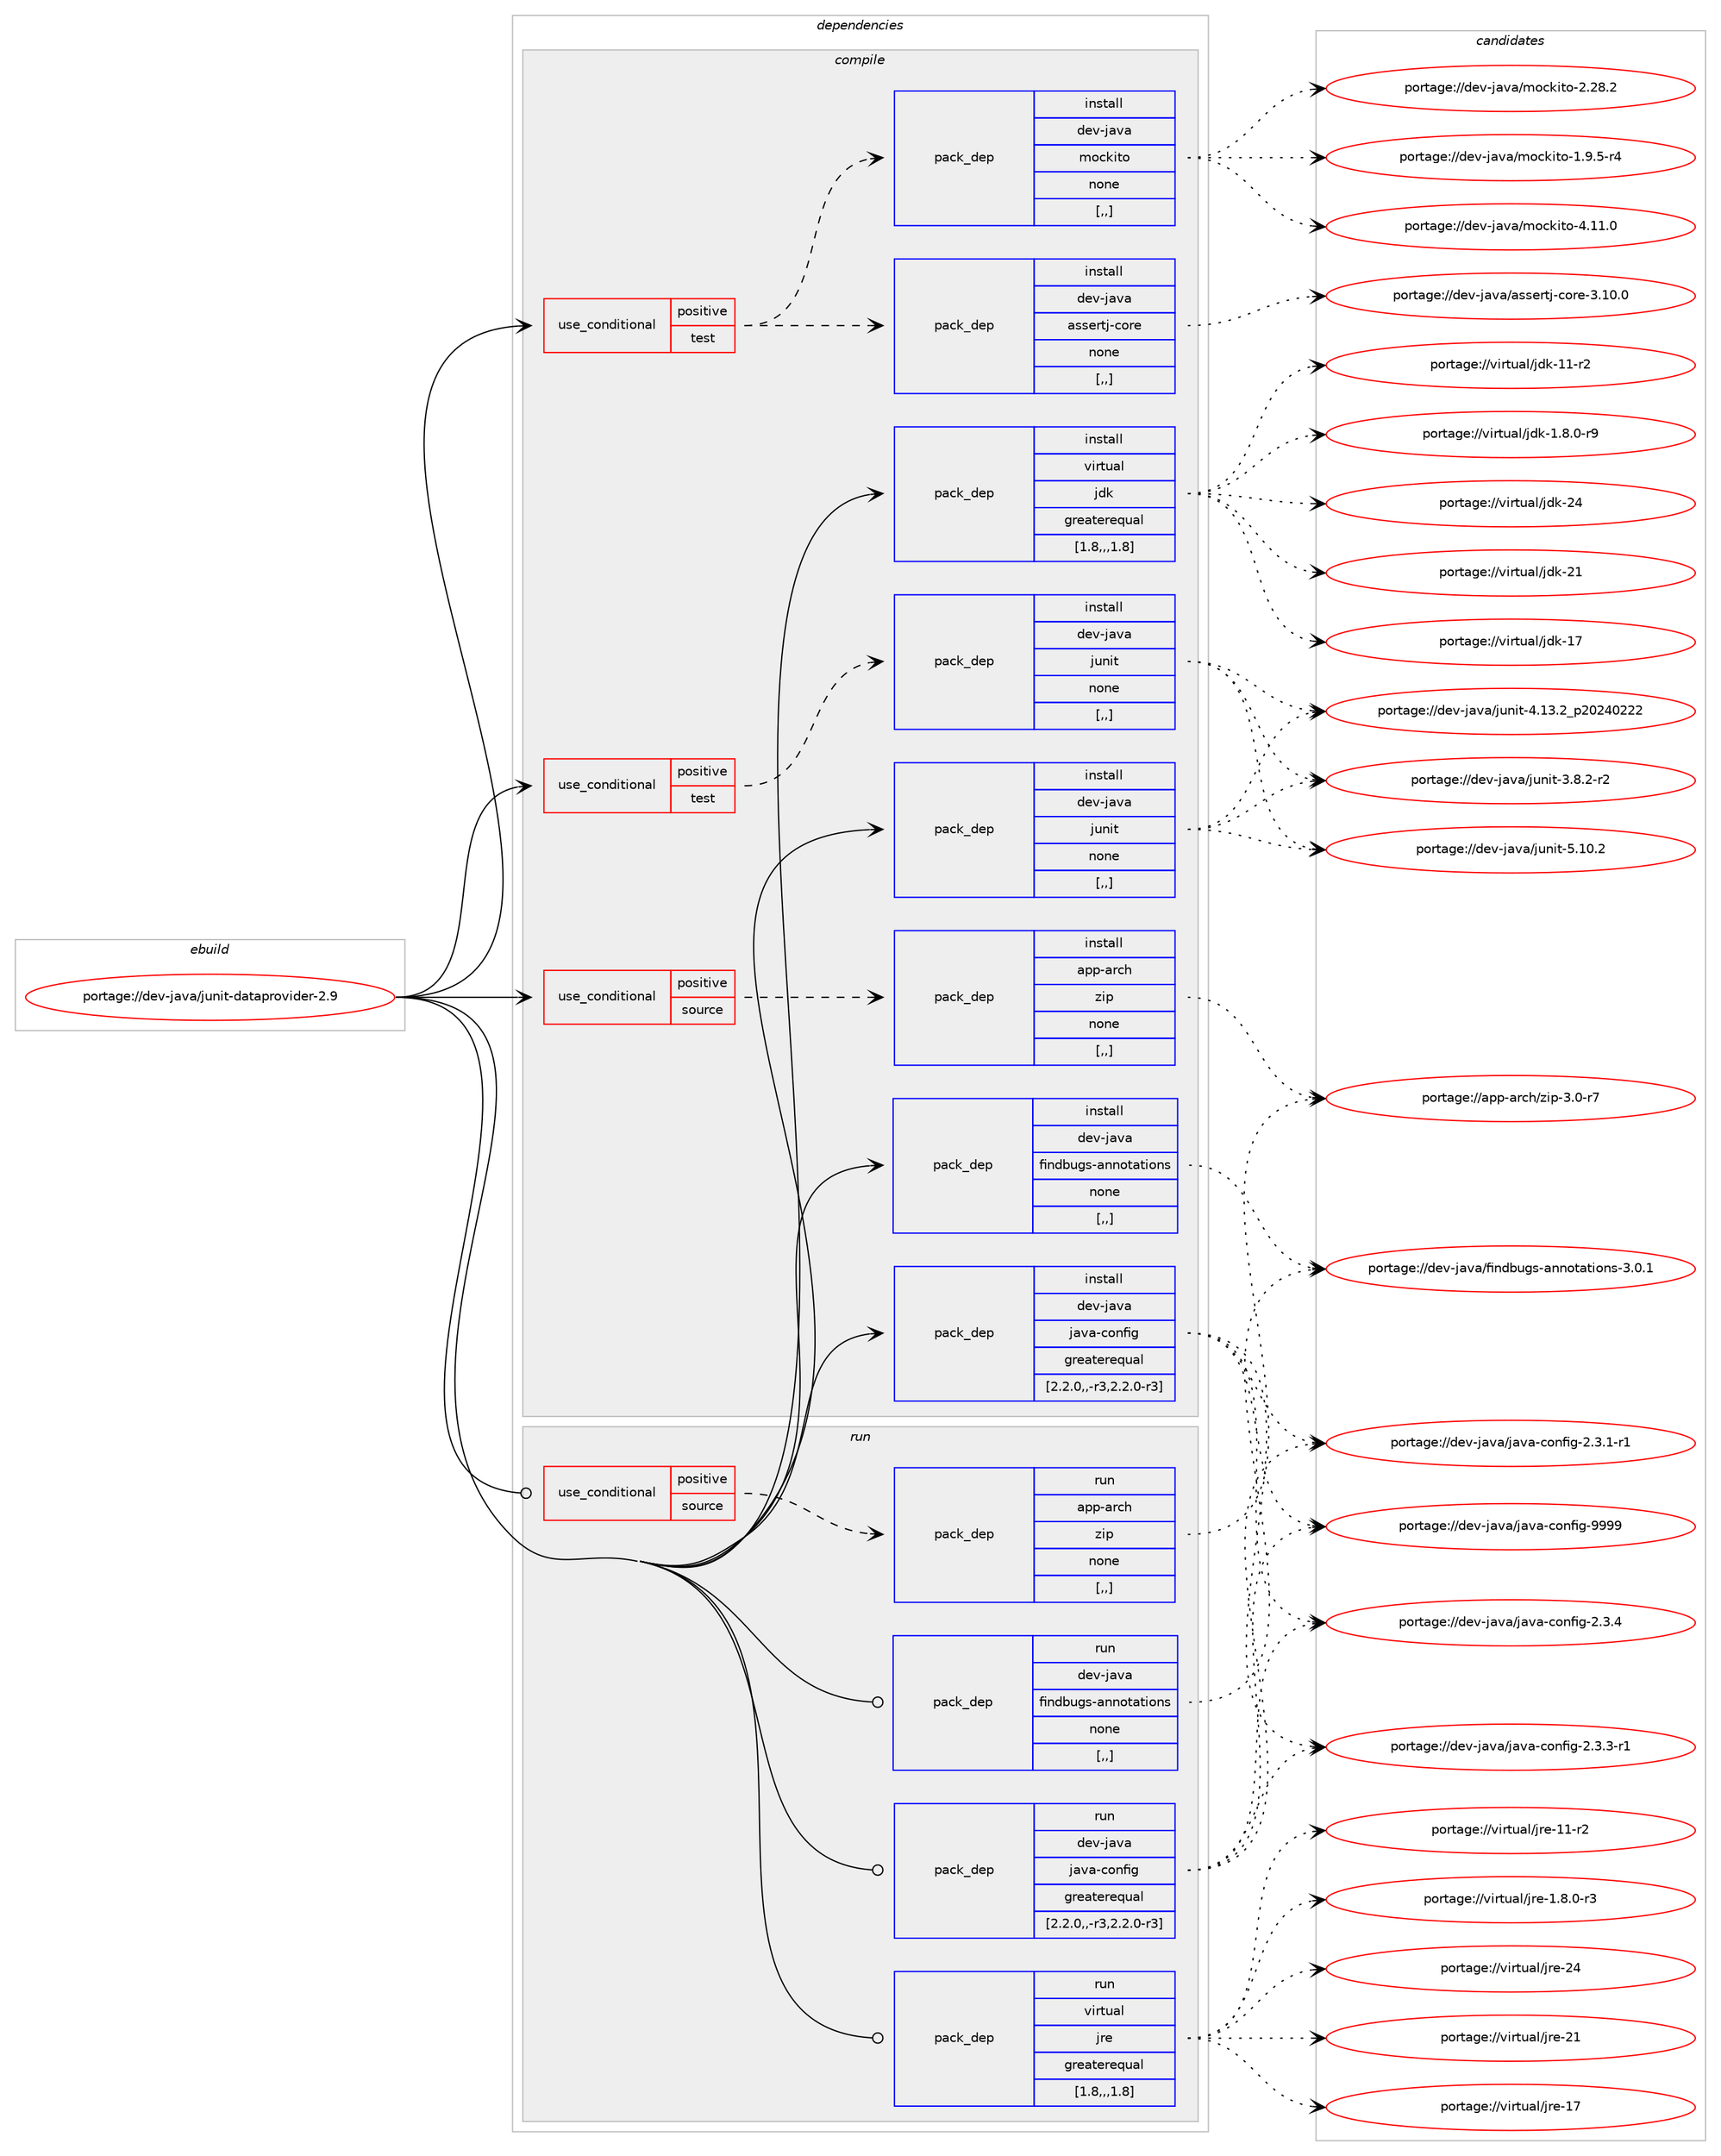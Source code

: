 digraph prolog {

# *************
# Graph options
# *************

newrank=true;
concentrate=true;
compound=true;
graph [rankdir=LR,fontname=Helvetica,fontsize=10,ranksep=1.5];#, ranksep=2.5, nodesep=0.2];
edge  [arrowhead=vee];
node  [fontname=Helvetica,fontsize=10];

# **********
# The ebuild
# **********

subgraph cluster_leftcol {
color=gray;
label=<<i>ebuild</i>>;
id [label="portage://dev-java/junit-dataprovider-2.9", color=red, width=4, href="../dev-java/junit-dataprovider-2.9.svg"];
}

# ****************
# The dependencies
# ****************

subgraph cluster_midcol {
color=gray;
label=<<i>dependencies</i>>;
subgraph cluster_compile {
fillcolor="#eeeeee";
style=filled;
label=<<i>compile</i>>;
subgraph cond22160 {
dependency95891 [label=<<TABLE BORDER="0" CELLBORDER="1" CELLSPACING="0" CELLPADDING="4"><TR><TD ROWSPAN="3" CELLPADDING="10">use_conditional</TD></TR><TR><TD>positive</TD></TR><TR><TD>source</TD></TR></TABLE>>, shape=none, color=red];
subgraph pack72674 {
dependency95892 [label=<<TABLE BORDER="0" CELLBORDER="1" CELLSPACING="0" CELLPADDING="4" WIDTH="220"><TR><TD ROWSPAN="6" CELLPADDING="30">pack_dep</TD></TR><TR><TD WIDTH="110">install</TD></TR><TR><TD>app-arch</TD></TR><TR><TD>zip</TD></TR><TR><TD>none</TD></TR><TR><TD>[,,]</TD></TR></TABLE>>, shape=none, color=blue];
}
dependency95891:e -> dependency95892:w [weight=20,style="dashed",arrowhead="vee"];
}
id:e -> dependency95891:w [weight=20,style="solid",arrowhead="vee"];
subgraph cond22161 {
dependency95893 [label=<<TABLE BORDER="0" CELLBORDER="1" CELLSPACING="0" CELLPADDING="4"><TR><TD ROWSPAN="3" CELLPADDING="10">use_conditional</TD></TR><TR><TD>positive</TD></TR><TR><TD>test</TD></TR></TABLE>>, shape=none, color=red];
subgraph pack72675 {
dependency95894 [label=<<TABLE BORDER="0" CELLBORDER="1" CELLSPACING="0" CELLPADDING="4" WIDTH="220"><TR><TD ROWSPAN="6" CELLPADDING="30">pack_dep</TD></TR><TR><TD WIDTH="110">install</TD></TR><TR><TD>dev-java</TD></TR><TR><TD>assertj-core</TD></TR><TR><TD>none</TD></TR><TR><TD>[,,]</TD></TR></TABLE>>, shape=none, color=blue];
}
dependency95893:e -> dependency95894:w [weight=20,style="dashed",arrowhead="vee"];
subgraph pack72676 {
dependency95895 [label=<<TABLE BORDER="0" CELLBORDER="1" CELLSPACING="0" CELLPADDING="4" WIDTH="220"><TR><TD ROWSPAN="6" CELLPADDING="30">pack_dep</TD></TR><TR><TD WIDTH="110">install</TD></TR><TR><TD>dev-java</TD></TR><TR><TD>mockito</TD></TR><TR><TD>none</TD></TR><TR><TD>[,,]</TD></TR></TABLE>>, shape=none, color=blue];
}
dependency95893:e -> dependency95895:w [weight=20,style="dashed",arrowhead="vee"];
}
id:e -> dependency95893:w [weight=20,style="solid",arrowhead="vee"];
subgraph cond22162 {
dependency95896 [label=<<TABLE BORDER="0" CELLBORDER="1" CELLSPACING="0" CELLPADDING="4"><TR><TD ROWSPAN="3" CELLPADDING="10">use_conditional</TD></TR><TR><TD>positive</TD></TR><TR><TD>test</TD></TR></TABLE>>, shape=none, color=red];
subgraph pack72677 {
dependency95897 [label=<<TABLE BORDER="0" CELLBORDER="1" CELLSPACING="0" CELLPADDING="4" WIDTH="220"><TR><TD ROWSPAN="6" CELLPADDING="30">pack_dep</TD></TR><TR><TD WIDTH="110">install</TD></TR><TR><TD>dev-java</TD></TR><TR><TD>junit</TD></TR><TR><TD>none</TD></TR><TR><TD>[,,]</TD></TR></TABLE>>, shape=none, color=blue];
}
dependency95896:e -> dependency95897:w [weight=20,style="dashed",arrowhead="vee"];
}
id:e -> dependency95896:w [weight=20,style="solid",arrowhead="vee"];
subgraph pack72678 {
dependency95898 [label=<<TABLE BORDER="0" CELLBORDER="1" CELLSPACING="0" CELLPADDING="4" WIDTH="220"><TR><TD ROWSPAN="6" CELLPADDING="30">pack_dep</TD></TR><TR><TD WIDTH="110">install</TD></TR><TR><TD>dev-java</TD></TR><TR><TD>findbugs-annotations</TD></TR><TR><TD>none</TD></TR><TR><TD>[,,]</TD></TR></TABLE>>, shape=none, color=blue];
}
id:e -> dependency95898:w [weight=20,style="solid",arrowhead="vee"];
subgraph pack72679 {
dependency95899 [label=<<TABLE BORDER="0" CELLBORDER="1" CELLSPACING="0" CELLPADDING="4" WIDTH="220"><TR><TD ROWSPAN="6" CELLPADDING="30">pack_dep</TD></TR><TR><TD WIDTH="110">install</TD></TR><TR><TD>dev-java</TD></TR><TR><TD>java-config</TD></TR><TR><TD>greaterequal</TD></TR><TR><TD>[2.2.0,,-r3,2.2.0-r3]</TD></TR></TABLE>>, shape=none, color=blue];
}
id:e -> dependency95899:w [weight=20,style="solid",arrowhead="vee"];
subgraph pack72680 {
dependency95900 [label=<<TABLE BORDER="0" CELLBORDER="1" CELLSPACING="0" CELLPADDING="4" WIDTH="220"><TR><TD ROWSPAN="6" CELLPADDING="30">pack_dep</TD></TR><TR><TD WIDTH="110">install</TD></TR><TR><TD>dev-java</TD></TR><TR><TD>junit</TD></TR><TR><TD>none</TD></TR><TR><TD>[,,]</TD></TR></TABLE>>, shape=none, color=blue];
}
id:e -> dependency95900:w [weight=20,style="solid",arrowhead="vee"];
subgraph pack72681 {
dependency95901 [label=<<TABLE BORDER="0" CELLBORDER="1" CELLSPACING="0" CELLPADDING="4" WIDTH="220"><TR><TD ROWSPAN="6" CELLPADDING="30">pack_dep</TD></TR><TR><TD WIDTH="110">install</TD></TR><TR><TD>virtual</TD></TR><TR><TD>jdk</TD></TR><TR><TD>greaterequal</TD></TR><TR><TD>[1.8,,,1.8]</TD></TR></TABLE>>, shape=none, color=blue];
}
id:e -> dependency95901:w [weight=20,style="solid",arrowhead="vee"];
}
subgraph cluster_compileandrun {
fillcolor="#eeeeee";
style=filled;
label=<<i>compile and run</i>>;
}
subgraph cluster_run {
fillcolor="#eeeeee";
style=filled;
label=<<i>run</i>>;
subgraph cond22163 {
dependency95902 [label=<<TABLE BORDER="0" CELLBORDER="1" CELLSPACING="0" CELLPADDING="4"><TR><TD ROWSPAN="3" CELLPADDING="10">use_conditional</TD></TR><TR><TD>positive</TD></TR><TR><TD>source</TD></TR></TABLE>>, shape=none, color=red];
subgraph pack72682 {
dependency95903 [label=<<TABLE BORDER="0" CELLBORDER="1" CELLSPACING="0" CELLPADDING="4" WIDTH="220"><TR><TD ROWSPAN="6" CELLPADDING="30">pack_dep</TD></TR><TR><TD WIDTH="110">run</TD></TR><TR><TD>app-arch</TD></TR><TR><TD>zip</TD></TR><TR><TD>none</TD></TR><TR><TD>[,,]</TD></TR></TABLE>>, shape=none, color=blue];
}
dependency95902:e -> dependency95903:w [weight=20,style="dashed",arrowhead="vee"];
}
id:e -> dependency95902:w [weight=20,style="solid",arrowhead="odot"];
subgraph pack72683 {
dependency95904 [label=<<TABLE BORDER="0" CELLBORDER="1" CELLSPACING="0" CELLPADDING="4" WIDTH="220"><TR><TD ROWSPAN="6" CELLPADDING="30">pack_dep</TD></TR><TR><TD WIDTH="110">run</TD></TR><TR><TD>dev-java</TD></TR><TR><TD>findbugs-annotations</TD></TR><TR><TD>none</TD></TR><TR><TD>[,,]</TD></TR></TABLE>>, shape=none, color=blue];
}
id:e -> dependency95904:w [weight=20,style="solid",arrowhead="odot"];
subgraph pack72684 {
dependency95905 [label=<<TABLE BORDER="0" CELLBORDER="1" CELLSPACING="0" CELLPADDING="4" WIDTH="220"><TR><TD ROWSPAN="6" CELLPADDING="30">pack_dep</TD></TR><TR><TD WIDTH="110">run</TD></TR><TR><TD>dev-java</TD></TR><TR><TD>java-config</TD></TR><TR><TD>greaterequal</TD></TR><TR><TD>[2.2.0,,-r3,2.2.0-r3]</TD></TR></TABLE>>, shape=none, color=blue];
}
id:e -> dependency95905:w [weight=20,style="solid",arrowhead="odot"];
subgraph pack72685 {
dependency95906 [label=<<TABLE BORDER="0" CELLBORDER="1" CELLSPACING="0" CELLPADDING="4" WIDTH="220"><TR><TD ROWSPAN="6" CELLPADDING="30">pack_dep</TD></TR><TR><TD WIDTH="110">run</TD></TR><TR><TD>virtual</TD></TR><TR><TD>jre</TD></TR><TR><TD>greaterequal</TD></TR><TR><TD>[1.8,,,1.8]</TD></TR></TABLE>>, shape=none, color=blue];
}
id:e -> dependency95906:w [weight=20,style="solid",arrowhead="odot"];
}
}

# **************
# The candidates
# **************

subgraph cluster_choices {
rank=same;
color=gray;
label=<<i>candidates</i>>;

subgraph choice72674 {
color=black;
nodesep=1;
choice9711211245971149910447122105112455146484511455 [label="portage://app-arch/zip-3.0-r7", color=red, width=4,href="../app-arch/zip-3.0-r7.svg"];
dependency95892:e -> choice9711211245971149910447122105112455146484511455:w [style=dotted,weight="100"];
}
subgraph choice72675 {
color=black;
nodesep=1;
choice1001011184510697118974797115115101114116106459911111410145514649484648 [label="portage://dev-java/assertj-core-3.10.0", color=red, width=4,href="../dev-java/assertj-core-3.10.0.svg"];
dependency95894:e -> choice1001011184510697118974797115115101114116106459911111410145514649484648:w [style=dotted,weight="100"];
}
subgraph choice72676 {
color=black;
nodesep=1;
choice100101118451069711897471091119910710511611145524649494648 [label="portage://dev-java/mockito-4.11.0", color=red, width=4,href="../dev-java/mockito-4.11.0.svg"];
choice100101118451069711897471091119910710511611145504650564650 [label="portage://dev-java/mockito-2.28.2", color=red, width=4,href="../dev-java/mockito-2.28.2.svg"];
choice10010111845106971189747109111991071051161114549465746534511452 [label="portage://dev-java/mockito-1.9.5-r4", color=red, width=4,href="../dev-java/mockito-1.9.5-r4.svg"];
dependency95895:e -> choice100101118451069711897471091119910710511611145524649494648:w [style=dotted,weight="100"];
dependency95895:e -> choice100101118451069711897471091119910710511611145504650564650:w [style=dotted,weight="100"];
dependency95895:e -> choice10010111845106971189747109111991071051161114549465746534511452:w [style=dotted,weight="100"];
}
subgraph choice72677 {
color=black;
nodesep=1;
choice1001011184510697118974710611711010511645534649484650 [label="portage://dev-java/junit-5.10.2", color=red, width=4,href="../dev-java/junit-5.10.2.svg"];
choice1001011184510697118974710611711010511645524649514650951125048505248505050 [label="portage://dev-java/junit-4.13.2_p20240222", color=red, width=4,href="../dev-java/junit-4.13.2_p20240222.svg"];
choice100101118451069711897471061171101051164551465646504511450 [label="portage://dev-java/junit-3.8.2-r2", color=red, width=4,href="../dev-java/junit-3.8.2-r2.svg"];
dependency95897:e -> choice1001011184510697118974710611711010511645534649484650:w [style=dotted,weight="100"];
dependency95897:e -> choice1001011184510697118974710611711010511645524649514650951125048505248505050:w [style=dotted,weight="100"];
dependency95897:e -> choice100101118451069711897471061171101051164551465646504511450:w [style=dotted,weight="100"];
}
subgraph choice72678 {
color=black;
nodesep=1;
choice1001011184510697118974710210511010098117103115459711011011111697116105111110115455146484649 [label="portage://dev-java/findbugs-annotations-3.0.1", color=red, width=4,href="../dev-java/findbugs-annotations-3.0.1.svg"];
dependency95898:e -> choice1001011184510697118974710210511010098117103115459711011011111697116105111110115455146484649:w [style=dotted,weight="100"];
}
subgraph choice72679 {
color=black;
nodesep=1;
choice10010111845106971189747106971189745991111101021051034557575757 [label="portage://dev-java/java-config-9999", color=red, width=4,href="../dev-java/java-config-9999.svg"];
choice1001011184510697118974710697118974599111110102105103455046514652 [label="portage://dev-java/java-config-2.3.4", color=red, width=4,href="../dev-java/java-config-2.3.4.svg"];
choice10010111845106971189747106971189745991111101021051034550465146514511449 [label="portage://dev-java/java-config-2.3.3-r1", color=red, width=4,href="../dev-java/java-config-2.3.3-r1.svg"];
choice10010111845106971189747106971189745991111101021051034550465146494511449 [label="portage://dev-java/java-config-2.3.1-r1", color=red, width=4,href="../dev-java/java-config-2.3.1-r1.svg"];
dependency95899:e -> choice10010111845106971189747106971189745991111101021051034557575757:w [style=dotted,weight="100"];
dependency95899:e -> choice1001011184510697118974710697118974599111110102105103455046514652:w [style=dotted,weight="100"];
dependency95899:e -> choice10010111845106971189747106971189745991111101021051034550465146514511449:w [style=dotted,weight="100"];
dependency95899:e -> choice10010111845106971189747106971189745991111101021051034550465146494511449:w [style=dotted,weight="100"];
}
subgraph choice72680 {
color=black;
nodesep=1;
choice1001011184510697118974710611711010511645534649484650 [label="portage://dev-java/junit-5.10.2", color=red, width=4,href="../dev-java/junit-5.10.2.svg"];
choice1001011184510697118974710611711010511645524649514650951125048505248505050 [label="portage://dev-java/junit-4.13.2_p20240222", color=red, width=4,href="../dev-java/junit-4.13.2_p20240222.svg"];
choice100101118451069711897471061171101051164551465646504511450 [label="portage://dev-java/junit-3.8.2-r2", color=red, width=4,href="../dev-java/junit-3.8.2-r2.svg"];
dependency95900:e -> choice1001011184510697118974710611711010511645534649484650:w [style=dotted,weight="100"];
dependency95900:e -> choice1001011184510697118974710611711010511645524649514650951125048505248505050:w [style=dotted,weight="100"];
dependency95900:e -> choice100101118451069711897471061171101051164551465646504511450:w [style=dotted,weight="100"];
}
subgraph choice72681 {
color=black;
nodesep=1;
choice1181051141161179710847106100107455052 [label="portage://virtual/jdk-24", color=red, width=4,href="../virtual/jdk-24.svg"];
choice1181051141161179710847106100107455049 [label="portage://virtual/jdk-21", color=red, width=4,href="../virtual/jdk-21.svg"];
choice1181051141161179710847106100107454955 [label="portage://virtual/jdk-17", color=red, width=4,href="../virtual/jdk-17.svg"];
choice11810511411611797108471061001074549494511450 [label="portage://virtual/jdk-11-r2", color=red, width=4,href="../virtual/jdk-11-r2.svg"];
choice11810511411611797108471061001074549465646484511457 [label="portage://virtual/jdk-1.8.0-r9", color=red, width=4,href="../virtual/jdk-1.8.0-r9.svg"];
dependency95901:e -> choice1181051141161179710847106100107455052:w [style=dotted,weight="100"];
dependency95901:e -> choice1181051141161179710847106100107455049:w [style=dotted,weight="100"];
dependency95901:e -> choice1181051141161179710847106100107454955:w [style=dotted,weight="100"];
dependency95901:e -> choice11810511411611797108471061001074549494511450:w [style=dotted,weight="100"];
dependency95901:e -> choice11810511411611797108471061001074549465646484511457:w [style=dotted,weight="100"];
}
subgraph choice72682 {
color=black;
nodesep=1;
choice9711211245971149910447122105112455146484511455 [label="portage://app-arch/zip-3.0-r7", color=red, width=4,href="../app-arch/zip-3.0-r7.svg"];
dependency95903:e -> choice9711211245971149910447122105112455146484511455:w [style=dotted,weight="100"];
}
subgraph choice72683 {
color=black;
nodesep=1;
choice1001011184510697118974710210511010098117103115459711011011111697116105111110115455146484649 [label="portage://dev-java/findbugs-annotations-3.0.1", color=red, width=4,href="../dev-java/findbugs-annotations-3.0.1.svg"];
dependency95904:e -> choice1001011184510697118974710210511010098117103115459711011011111697116105111110115455146484649:w [style=dotted,weight="100"];
}
subgraph choice72684 {
color=black;
nodesep=1;
choice10010111845106971189747106971189745991111101021051034557575757 [label="portage://dev-java/java-config-9999", color=red, width=4,href="../dev-java/java-config-9999.svg"];
choice1001011184510697118974710697118974599111110102105103455046514652 [label="portage://dev-java/java-config-2.3.4", color=red, width=4,href="../dev-java/java-config-2.3.4.svg"];
choice10010111845106971189747106971189745991111101021051034550465146514511449 [label="portage://dev-java/java-config-2.3.3-r1", color=red, width=4,href="../dev-java/java-config-2.3.3-r1.svg"];
choice10010111845106971189747106971189745991111101021051034550465146494511449 [label="portage://dev-java/java-config-2.3.1-r1", color=red, width=4,href="../dev-java/java-config-2.3.1-r1.svg"];
dependency95905:e -> choice10010111845106971189747106971189745991111101021051034557575757:w [style=dotted,weight="100"];
dependency95905:e -> choice1001011184510697118974710697118974599111110102105103455046514652:w [style=dotted,weight="100"];
dependency95905:e -> choice10010111845106971189747106971189745991111101021051034550465146514511449:w [style=dotted,weight="100"];
dependency95905:e -> choice10010111845106971189747106971189745991111101021051034550465146494511449:w [style=dotted,weight="100"];
}
subgraph choice72685 {
color=black;
nodesep=1;
choice1181051141161179710847106114101455052 [label="portage://virtual/jre-24", color=red, width=4,href="../virtual/jre-24.svg"];
choice1181051141161179710847106114101455049 [label="portage://virtual/jre-21", color=red, width=4,href="../virtual/jre-21.svg"];
choice1181051141161179710847106114101454955 [label="portage://virtual/jre-17", color=red, width=4,href="../virtual/jre-17.svg"];
choice11810511411611797108471061141014549494511450 [label="portage://virtual/jre-11-r2", color=red, width=4,href="../virtual/jre-11-r2.svg"];
choice11810511411611797108471061141014549465646484511451 [label="portage://virtual/jre-1.8.0-r3", color=red, width=4,href="../virtual/jre-1.8.0-r3.svg"];
dependency95906:e -> choice1181051141161179710847106114101455052:w [style=dotted,weight="100"];
dependency95906:e -> choice1181051141161179710847106114101455049:w [style=dotted,weight="100"];
dependency95906:e -> choice1181051141161179710847106114101454955:w [style=dotted,weight="100"];
dependency95906:e -> choice11810511411611797108471061141014549494511450:w [style=dotted,weight="100"];
dependency95906:e -> choice11810511411611797108471061141014549465646484511451:w [style=dotted,weight="100"];
}
}

}
